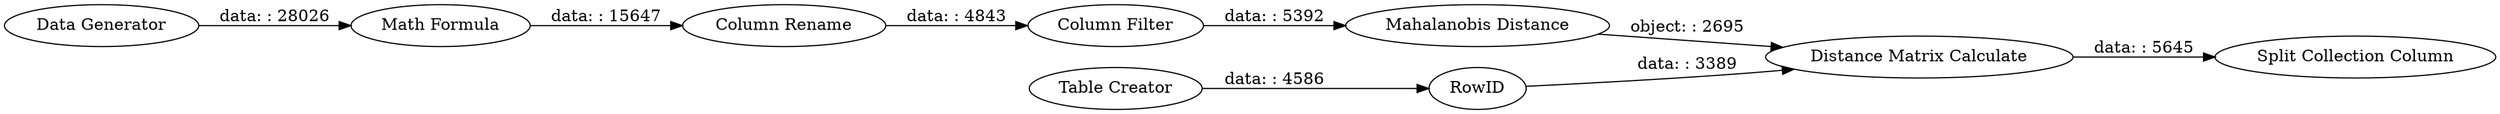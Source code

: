 digraph {
	"5160882245326676965_76" [label=RowID]
	"-3245238612153533124_73" [label="Split Collection Column"]
	"-3245238612153533124_70" [label="Distance Matrix Calculate"]
	"-6475576414586089484_66" [label="Math Formula"]
	"-6475576414586089484_65" [label="Data Generator"]
	"5160882245326676965_74" [label="Table Creator"]
	"-3245238612153533124_67" [label="Mahalanobis Distance"]
	"-6475576414586089484_75" [label="Column Rename"]
	"-6475576414586089484_77" [label="Column Filter"]
	"-6475576414586089484_75" -> "-6475576414586089484_77" [label="data: : 4843"]
	"5160882245326676965_76" -> "-3245238612153533124_70" [label="data: : 3389"]
	"-6475576414586089484_77" -> "-3245238612153533124_67" [label="data: : 5392"]
	"-6475576414586089484_66" -> "-6475576414586089484_75" [label="data: : 15647"]
	"-3245238612153533124_70" -> "-3245238612153533124_73" [label="data: : 5645"]
	"-3245238612153533124_67" -> "-3245238612153533124_70" [label="object: : 2695"]
	"-6475576414586089484_65" -> "-6475576414586089484_66" [label="data: : 28026"]
	"5160882245326676965_74" -> "5160882245326676965_76" [label="data: : 4586"]
	rankdir=LR
}
